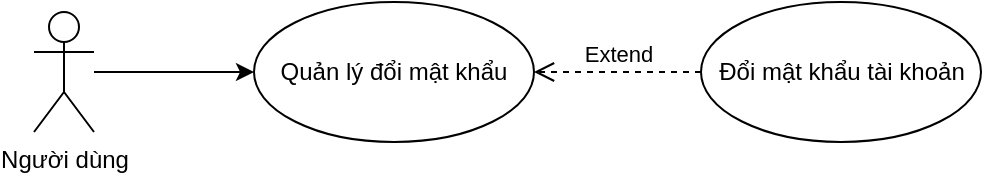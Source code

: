 <mxfile version="24.9.1">
  <diagram name="Trang-1" id="BVFBIw1P5_Cg4yFc-Cm5">
    <mxGraphModel dx="1050" dy="522" grid="1" gridSize="10" guides="1" tooltips="1" connect="1" arrows="1" fold="1" page="1" pageScale="1" pageWidth="827" pageHeight="1169" math="0" shadow="0">
      <root>
        <mxCell id="0" />
        <mxCell id="1" parent="0" />
        <mxCell id="TOuo_Lpqamee4O4P2Cuv-3" style="edgeStyle=orthogonalEdgeStyle;rounded=0;orthogonalLoop=1;jettySize=auto;html=1;entryX=0;entryY=0.5;entryDx=0;entryDy=0;" parent="1" source="TOuo_Lpqamee4O4P2Cuv-1" target="TOuo_Lpqamee4O4P2Cuv-2" edge="1">
          <mxGeometry relative="1" as="geometry" />
        </mxCell>
        <mxCell id="TOuo_Lpqamee4O4P2Cuv-1" value="Người dùng" style="shape=umlActor;verticalLabelPosition=bottom;verticalAlign=top;html=1;outlineConnect=0;" parent="1" vertex="1">
          <mxGeometry x="80" y="110" width="30" height="60" as="geometry" />
        </mxCell>
        <mxCell id="TOuo_Lpqamee4O4P2Cuv-2" value="Quản lý đổi mật khẩu" style="ellipse;whiteSpace=wrap;html=1;" parent="1" vertex="1">
          <mxGeometry x="190" y="105" width="140" height="70" as="geometry" />
        </mxCell>
        <mxCell id="ZLZhl4w7d3ZZ39-cvS4T-1" value="Đổi mật khẩu tài khoản" style="ellipse;whiteSpace=wrap;html=1;" vertex="1" parent="1">
          <mxGeometry x="413.5" y="105" width="140" height="70" as="geometry" />
        </mxCell>
        <mxCell id="ZLZhl4w7d3ZZ39-cvS4T-2" value="Extend" style="html=1;verticalAlign=bottom;endArrow=open;dashed=1;endSize=8;curved=0;rounded=0;" edge="1" parent="1" source="ZLZhl4w7d3ZZ39-cvS4T-1" target="TOuo_Lpqamee4O4P2Cuv-2">
          <mxGeometry relative="1" as="geometry">
            <mxPoint x="414" y="139.5" as="sourcePoint" />
            <mxPoint x="334" y="139.5" as="targetPoint" />
          </mxGeometry>
        </mxCell>
      </root>
    </mxGraphModel>
  </diagram>
</mxfile>
